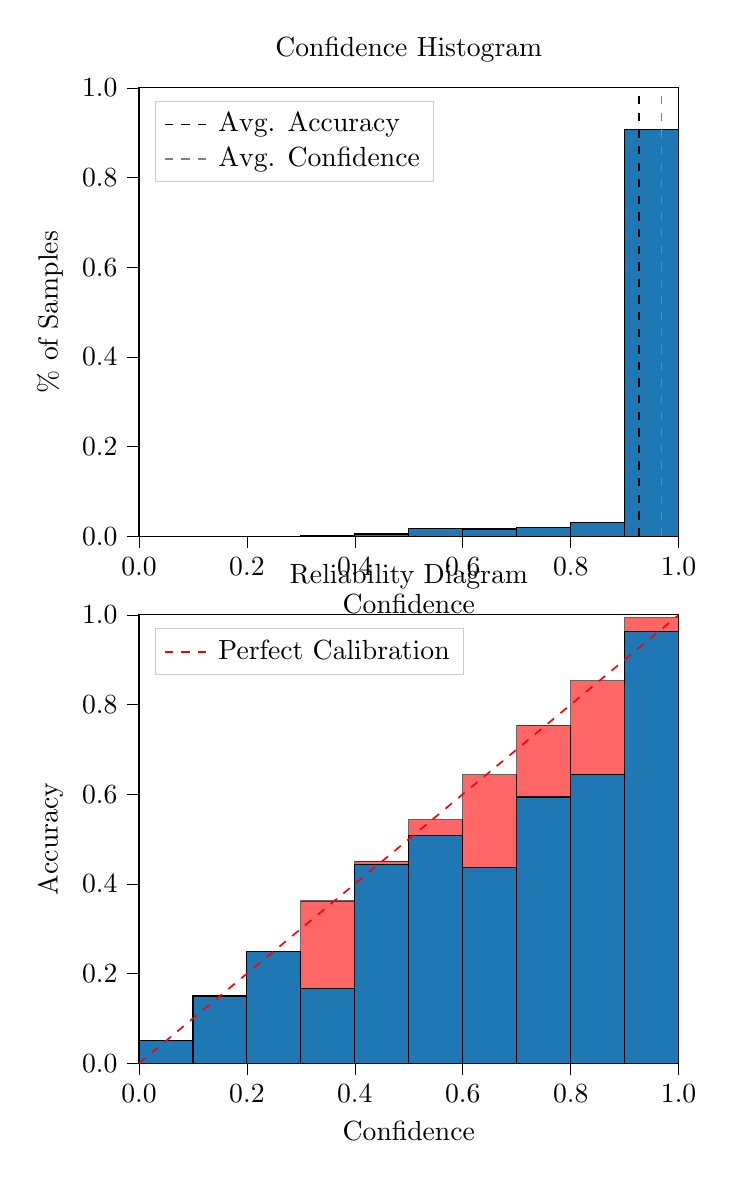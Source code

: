 % This file was created by tikzplotlib v0.9.8.
\begin{tikzpicture}

\definecolor{color0}{rgb}{0.122,0.467,0.706}

\begin{groupplot}[group style={group size=1 by 2}]
\nextgroupplot[
legend cell align={left},
legend style={
  fill opacity=0.8,
  draw opacity=1,
  text opacity=1,
  at={(0.03,0.97)},
  anchor=north west,
  draw=white!80!black
},
tick align=outside,
tick pos=left,
title={Confidence Histogram},
x grid style={white!69.02!black},
xlabel={Confidence},
xmin=0, xmax=1,
xtick style={color=black},
xtick={0,0.2,0.4,0.6,0.8,1},
xticklabels={0.0,0.2,0.4,0.6,0.8,1.0},
y grid style={white!69.02!black},
ylabel={\% of Samples},
ymin=0, ymax=1,
ytick style={color=black},
ytick={0,0.2,0.4,0.6,0.8,1},
yticklabels={0.0,0.2,0.4,0.6,0.8,1.0}
]
\draw[draw=black,fill=color0] (axis cs:-6.939e-18,0) rectangle (axis cs:0.1,0);
\draw[draw=black,fill=color0] (axis cs:0.1,0) rectangle (axis cs:0.2,0);
\draw[draw=black,fill=color0] (axis cs:0.2,0) rectangle (axis cs:0.3,0);
\draw[draw=black,fill=color0] (axis cs:0.3,0) rectangle (axis cs:0.4,0.002);
\draw[draw=black,fill=color0] (axis cs:0.4,0) rectangle (axis cs:0.5,0.005);
\draw[draw=black,fill=color0] (axis cs:0.5,0) rectangle (axis cs:0.6,0.017);
\draw[draw=black,fill=color0] (axis cs:0.6,0) rectangle (axis cs:0.7,0.016);
\draw[draw=black,fill=color0] (axis cs:0.7,0) rectangle (axis cs:0.8,0.02);
\draw[draw=black,fill=color0] (axis cs:0.8,0) rectangle (axis cs:0.9,0.031);
\draw[draw=black,fill=color0] (axis cs:0.9,0) rectangle (axis cs:1,0.908);
\addplot [semithick, black, dashed]
table {%
0.926 0
0.926 1
};
\addlegendentry{Avg. Accuracy}
\addplot [semithick, white!50.196!black, dashed]
table {%
0.968 0
0.968 1
};
\addlegendentry{Avg. Confidence}

\nextgroupplot[
legend cell align={left},
legend style={
  fill opacity=0.8,
  draw opacity=1,
  text opacity=1,
  at={(0.03,0.97)},
  anchor=north west,
  draw=white!80!black
},
tick align=outside,
tick pos=left,
title={Reliability Diagram},
x grid style={white!69.02!black},
xlabel={Confidence},
xmin=0, xmax=1,
xtick style={color=black},
xtick={0,0.2,0.4,0.6,0.8,1},
xticklabels={0.0,0.2,0.4,0.6,0.8,1.0},
y grid style={white!69.02!black},
ylabel={Accuracy},
ymin=0, ymax=1,
ytick style={color=black},
ytick={0,0.2,0.4,0.6,0.8,1},
yticklabels={0.0,0.2,0.4,0.6,0.8,1.0}
]
\draw[draw=black,fill=color0] (axis cs:-6.939e-18,0) rectangle (axis cs:0.1,0.05);
\draw[draw=black,fill=color0] (axis cs:0.1,0) rectangle (axis cs:0.2,0.15);
\draw[draw=black,fill=color0] (axis cs:0.2,0) rectangle (axis cs:0.3,0.25);
\draw[draw=black,fill=color0] (axis cs:0.3,0) rectangle (axis cs:0.4,0.167);
\draw[draw=black,fill=color0] (axis cs:0.4,0) rectangle (axis cs:0.5,0.444);
\draw[draw=black,fill=color0] (axis cs:0.5,0) rectangle (axis cs:0.6,0.508);
\draw[draw=black,fill=color0] (axis cs:0.6,0) rectangle (axis cs:0.7,0.436);
\draw[draw=black,fill=color0] (axis cs:0.7,0) rectangle (axis cs:0.8,0.594);
\draw[draw=black,fill=color0] (axis cs:0.8,0) rectangle (axis cs:0.9,0.645);
\draw[draw=black,fill=color0] (axis cs:0.9,0) rectangle (axis cs:1,0.964);
\draw[draw=black,fill=red,opacity=0.6] (axis cs:-6.939e-18,0.05) rectangle (axis cs:0.1,0.05);
\draw[draw=black,fill=red,opacity=0.6] (axis cs:0.1,0.15) rectangle (axis cs:0.2,0.15);
\draw[draw=black,fill=red,opacity=0.6] (axis cs:0.2,0.25) rectangle (axis cs:0.3,0.25);
\draw[draw=black,fill=red,opacity=0.6] (axis cs:0.3,0.167) rectangle (axis cs:0.4,0.362);
\draw[draw=black,fill=red,opacity=0.6] (axis cs:0.4,0.444) rectangle (axis cs:0.5,0.451);
\draw[draw=black,fill=red,opacity=0.6] (axis cs:0.5,0.508) rectangle (axis cs:0.6,0.543);
\draw[draw=black,fill=red,opacity=0.6] (axis cs:0.6,0.436) rectangle (axis cs:0.7,0.644);
\draw[draw=black,fill=red,opacity=0.6] (axis cs:0.7,0.594) rectangle (axis cs:0.8,0.754);
\draw[draw=black,fill=red,opacity=0.6] (axis cs:0.8,0.645) rectangle (axis cs:0.9,0.853);
\draw[draw=black,fill=red,opacity=0.6] (axis cs:0.9,0.964) rectangle (axis cs:1,0.994);
\addplot [semithick, red, dashed]
table {%
0 0
1 1
};
\addlegendentry{Perfect Calibration}
\end{groupplot}

\end{tikzpicture}
